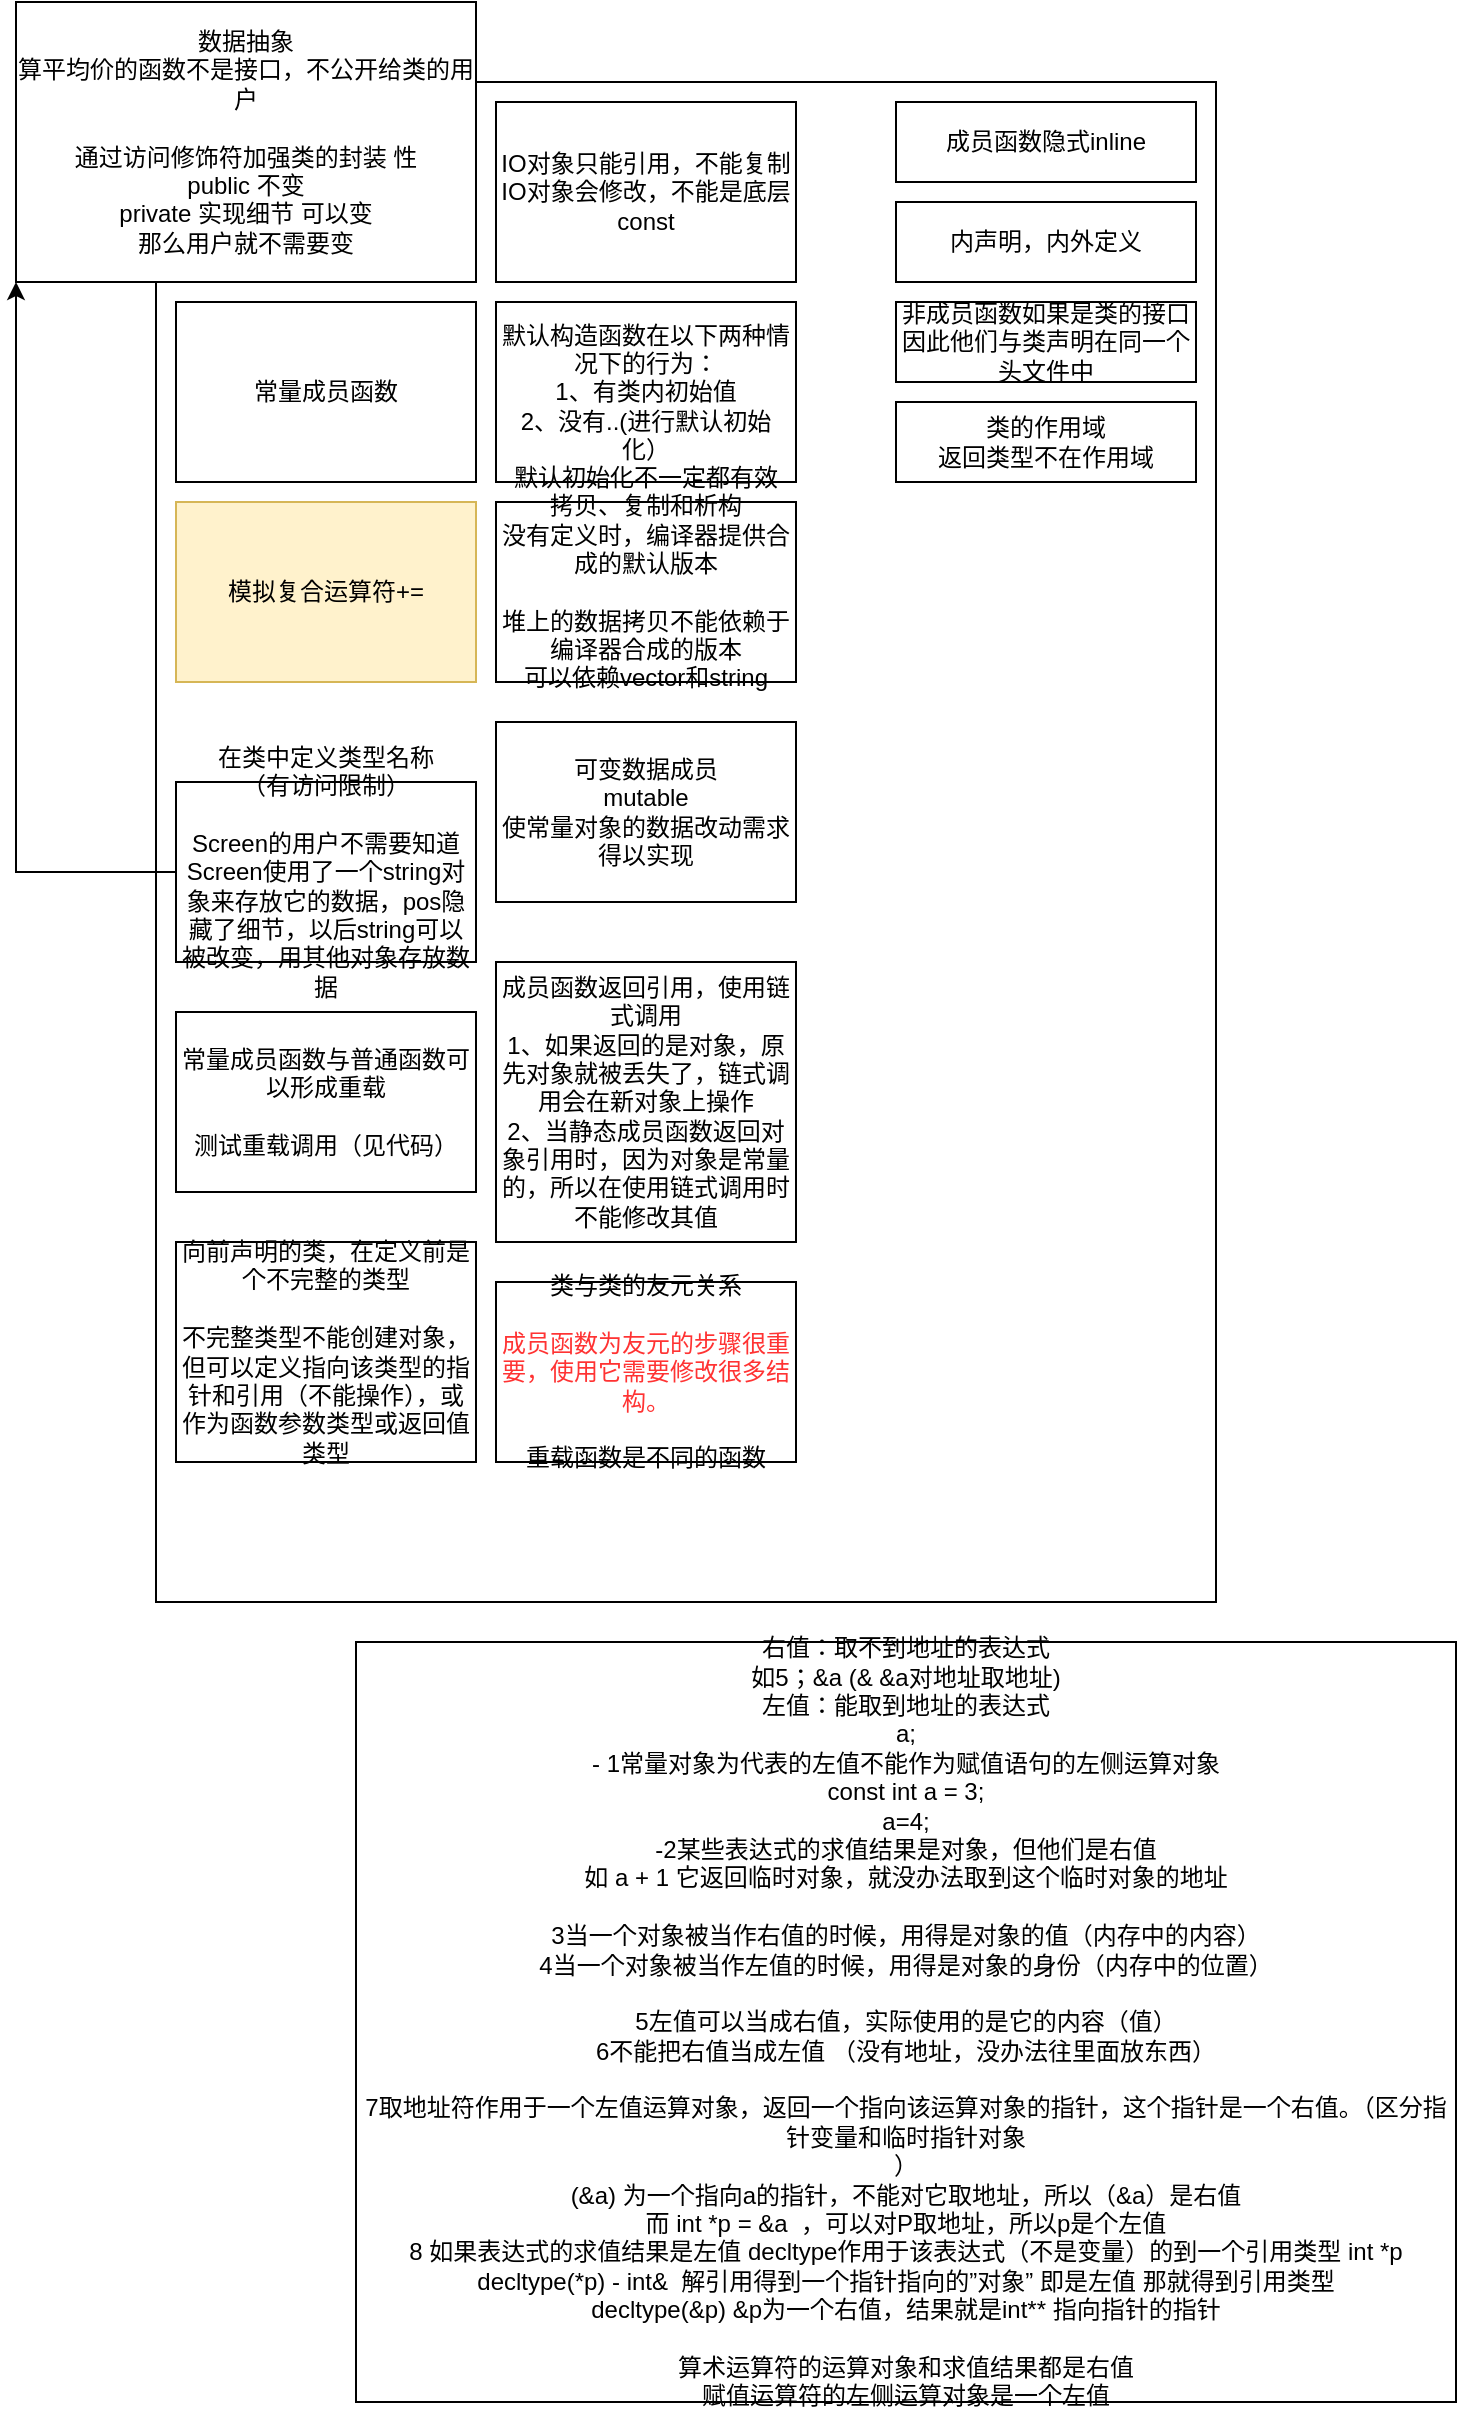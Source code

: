 <mxfile version="20.7.2" type="github">
  <diagram id="uc2dsn9P-SxqrpjeY-UU" name="Page-1">
    <mxGraphModel dx="1369" dy="920" grid="1" gridSize="10" guides="1" tooltips="1" connect="1" arrows="1" fold="1" page="1" pageScale="1" pageWidth="827" pageHeight="1169" math="0" shadow="0">
      <root>
        <mxCell id="0" />
        <mxCell id="1" parent="0" />
        <mxCell id="nfsQdx0FcawMK_jn6A5h-1" value="" style="rounded=0;whiteSpace=wrap;html=1;" vertex="1" parent="1">
          <mxGeometry x="120" y="210" width="530" height="760" as="geometry" />
        </mxCell>
        <mxCell id="nfsQdx0FcawMK_jn6A5h-2" value="数据抽象&lt;br&gt;算平均价的函数不是接口，不公开给类的用户&lt;br&gt;&lt;br&gt;通过访问修饰符加强类的封装 性&lt;br&gt;public 不变&lt;br&gt;private 实现细节 可以变&lt;br&gt;那么用户就不需要变" style="rounded=0;whiteSpace=wrap;html=1;" vertex="1" parent="1">
          <mxGeometry x="50" y="170" width="230" height="140" as="geometry" />
        </mxCell>
        <mxCell id="nfsQdx0FcawMK_jn6A5h-3" value="常量成员函数" style="rounded=0;whiteSpace=wrap;html=1;" vertex="1" parent="1">
          <mxGeometry x="130" y="320" width="150" height="90" as="geometry" />
        </mxCell>
        <mxCell id="nfsQdx0FcawMK_jn6A5h-4" value="成员函数隐式inline" style="rounded=0;whiteSpace=wrap;html=1;" vertex="1" parent="1">
          <mxGeometry x="490" y="220" width="150" height="40" as="geometry" />
        </mxCell>
        <mxCell id="nfsQdx0FcawMK_jn6A5h-5" value="内声明，内外定义" style="rounded=0;whiteSpace=wrap;html=1;" vertex="1" parent="1">
          <mxGeometry x="490" y="270" width="150" height="40" as="geometry" />
        </mxCell>
        <mxCell id="nfsQdx0FcawMK_jn6A5h-6" value="模拟复合运算符+=" style="rounded=0;whiteSpace=wrap;html=1;fillColor=#fff2cc;strokeColor=#d6b656;" vertex="1" parent="1">
          <mxGeometry x="130" y="420" width="150" height="90" as="geometry" />
        </mxCell>
        <mxCell id="nfsQdx0FcawMK_jn6A5h-7" value="非成员函数如果是类的接口&lt;br&gt;因此他们与类声明在同一个头文件中" style="rounded=0;whiteSpace=wrap;html=1;" vertex="1" parent="1">
          <mxGeometry x="490" y="320" width="150" height="40" as="geometry" />
        </mxCell>
        <mxCell id="nfsQdx0FcawMK_jn6A5h-8" value="IO对象只能引用，不能复制&lt;br&gt;IO对象会修改，不能是底层const" style="rounded=0;whiteSpace=wrap;html=1;" vertex="1" parent="1">
          <mxGeometry x="290" y="220" width="150" height="90" as="geometry" />
        </mxCell>
        <mxCell id="nfsQdx0FcawMK_jn6A5h-9" value="&lt;br&gt;默认构造函数在以下两种情况下的行为：&lt;br&gt;1、有类内初始值&lt;br&gt;2、没有..(进行默认初始化）&lt;br&gt;默认初始化不一定都有效" style="rounded=0;whiteSpace=wrap;html=1;" vertex="1" parent="1">
          <mxGeometry x="290" y="320" width="150" height="90" as="geometry" />
        </mxCell>
        <mxCell id="nfsQdx0FcawMK_jn6A5h-10" value="拷贝、复制和析构&lt;br&gt;没有定义时，编译器提供合成的默认版本&lt;br&gt;&lt;br&gt;堆上的数据拷贝不能依赖于编译器合成的版本&lt;br&gt;可以依赖vector和string" style="rounded=0;whiteSpace=wrap;html=1;" vertex="1" parent="1">
          <mxGeometry x="290" y="420" width="150" height="90" as="geometry" />
        </mxCell>
        <mxCell id="nfsQdx0FcawMK_jn6A5h-12" value="右值：取不到地址的表达式&lt;br&gt;如5；&amp;amp;a (&amp;amp; &amp;amp;a对地址取地址)&lt;br&gt;左值：能取到地址的表达式&lt;br&gt;a;&lt;br&gt;- 1常量对象为代表的左值不能作为赋值语句的左侧运算对象&lt;br&gt;const int a = 3;&lt;br&gt;a=4;&lt;br&gt;-2某些表达式的求值结果是对象，但他们是右值&lt;br&gt;如 a + 1 它返回临时对象，就没办法取到这个临时对象的地址&lt;br&gt;&lt;br&gt;3当一个对象被当作右值的时候，用得是对象的值（内存中的内容）&lt;br&gt;4当一个对象被当作左值的时候，用得是对象的身份（内存中的位置）&lt;br&gt;&lt;br&gt;5左值可以当成右值，实际使用的是它的内容（值）&lt;br&gt;6不能把右值当成左值 （没有地址，没办法往里面放东西）&lt;br&gt;&lt;br&gt;7取地址符作用于一个左值运算对象，返回一个指向该运算对象的指针，这个指针是一个右值。（区分指针变量和临时指针对象&lt;br&gt;）&lt;br&gt;(&amp;amp;a) 为一个指向a的指针，不能对它取地址，所以（&amp;amp;a）是右值&lt;br&gt;而 int *p = &amp;amp;a&amp;nbsp; ，可以对P取地址，所以p是个左值&lt;br&gt;8 如果表达式的求值结果是左值 decltype作用于该表达式（不是变量）的到一个引用类型 int *p&lt;br&gt;decltype(*p) - int&amp;amp;&amp;nbsp; 解引用得到一个指针指向的”对象” 即是左值 那就得到引用类型&lt;br&gt;decltype(&amp;amp;p) &amp;amp;p为一个右值，结果就是int** 指向指针的指针&lt;br&gt;&lt;br&gt;算术运算符的运算对象和求值结果都是右值&lt;br&gt;赋值运算符的左侧运算对象是一个左值" style="rounded=0;whiteSpace=wrap;html=1;" vertex="1" parent="1">
          <mxGeometry x="220" y="990" width="550" height="380" as="geometry" />
        </mxCell>
        <mxCell id="nfsQdx0FcawMK_jn6A5h-16" style="edgeStyle=orthogonalEdgeStyle;rounded=0;orthogonalLoop=1;jettySize=auto;html=1;entryX=0;entryY=1;entryDx=0;entryDy=0;" edge="1" parent="1" source="nfsQdx0FcawMK_jn6A5h-13" target="nfsQdx0FcawMK_jn6A5h-2">
          <mxGeometry relative="1" as="geometry">
            <Array as="points">
              <mxPoint x="50" y="605" />
            </Array>
          </mxGeometry>
        </mxCell>
        <mxCell id="nfsQdx0FcawMK_jn6A5h-13" value="在类中定义类型名称&lt;br&gt;（有访问限制）&lt;br&gt;&lt;br&gt;Screen的用户不需要知道Screen使用了一个string对象来存放它的数据，pos隐藏了细节，以后string可以被改变，用其他对象存放数据" style="rounded=0;whiteSpace=wrap;html=1;" vertex="1" parent="1">
          <mxGeometry x="130" y="560" width="150" height="90" as="geometry" />
        </mxCell>
        <mxCell id="nfsQdx0FcawMK_jn6A5h-14" value="可变数据成员&lt;br&gt;mutable&lt;br&gt;使常量对象的数据改动需求得以实现" style="rounded=0;whiteSpace=wrap;html=1;" vertex="1" parent="1">
          <mxGeometry x="290" y="530" width="150" height="90" as="geometry" />
        </mxCell>
        <mxCell id="nfsQdx0FcawMK_jn6A5h-15" value="成员函数返回引用，使用链式调用&lt;br&gt;1、如果返回的是对象，原先对象就被丢失了，链式调用会在新对象上操作&lt;br&gt;2、当静态成员函数返回对象引用时，因为对象是常量的，所以在使用链式调用时不能修改其值" style="rounded=0;whiteSpace=wrap;html=1;" vertex="1" parent="1">
          <mxGeometry x="290" y="650" width="150" height="140" as="geometry" />
        </mxCell>
        <mxCell id="nfsQdx0FcawMK_jn6A5h-17" value="常量成员函数与普通函数可以形成重载&lt;br&gt;&lt;br&gt;测试重载调用（见代码）" style="rounded=0;whiteSpace=wrap;html=1;" vertex="1" parent="1">
          <mxGeometry x="130" y="675" width="150" height="90" as="geometry" />
        </mxCell>
        <mxCell id="nfsQdx0FcawMK_jn6A5h-18" value="向前声明的类，在定义前是个不完整的类型&lt;br&gt;&lt;br&gt;不完整类型不能创建对象，但可以定义指向该类型的指针和引用（不能操作），或作为函数参数类型或返回值类型" style="rounded=0;whiteSpace=wrap;html=1;" vertex="1" parent="1">
          <mxGeometry x="130" y="790" width="150" height="110" as="geometry" />
        </mxCell>
        <mxCell id="nfsQdx0FcawMK_jn6A5h-19" value="类与类的友元关系&lt;br&gt;&lt;br&gt;&lt;font color=&quot;#ff3333&quot;&gt;成员函数为友元的步骤很重要，使用它需要修改很多结构。&lt;br&gt;&lt;/font&gt;&lt;br&gt;重载函数是不同的函数" style="rounded=0;whiteSpace=wrap;html=1;" vertex="1" parent="1">
          <mxGeometry x="290" y="810" width="150" height="90" as="geometry" />
        </mxCell>
        <mxCell id="nfsQdx0FcawMK_jn6A5h-20" value="类的作用域&lt;br&gt;返回类型不在作用域" style="rounded=0;whiteSpace=wrap;html=1;" vertex="1" parent="1">
          <mxGeometry x="490" y="370" width="150" height="40" as="geometry" />
        </mxCell>
      </root>
    </mxGraphModel>
  </diagram>
</mxfile>
